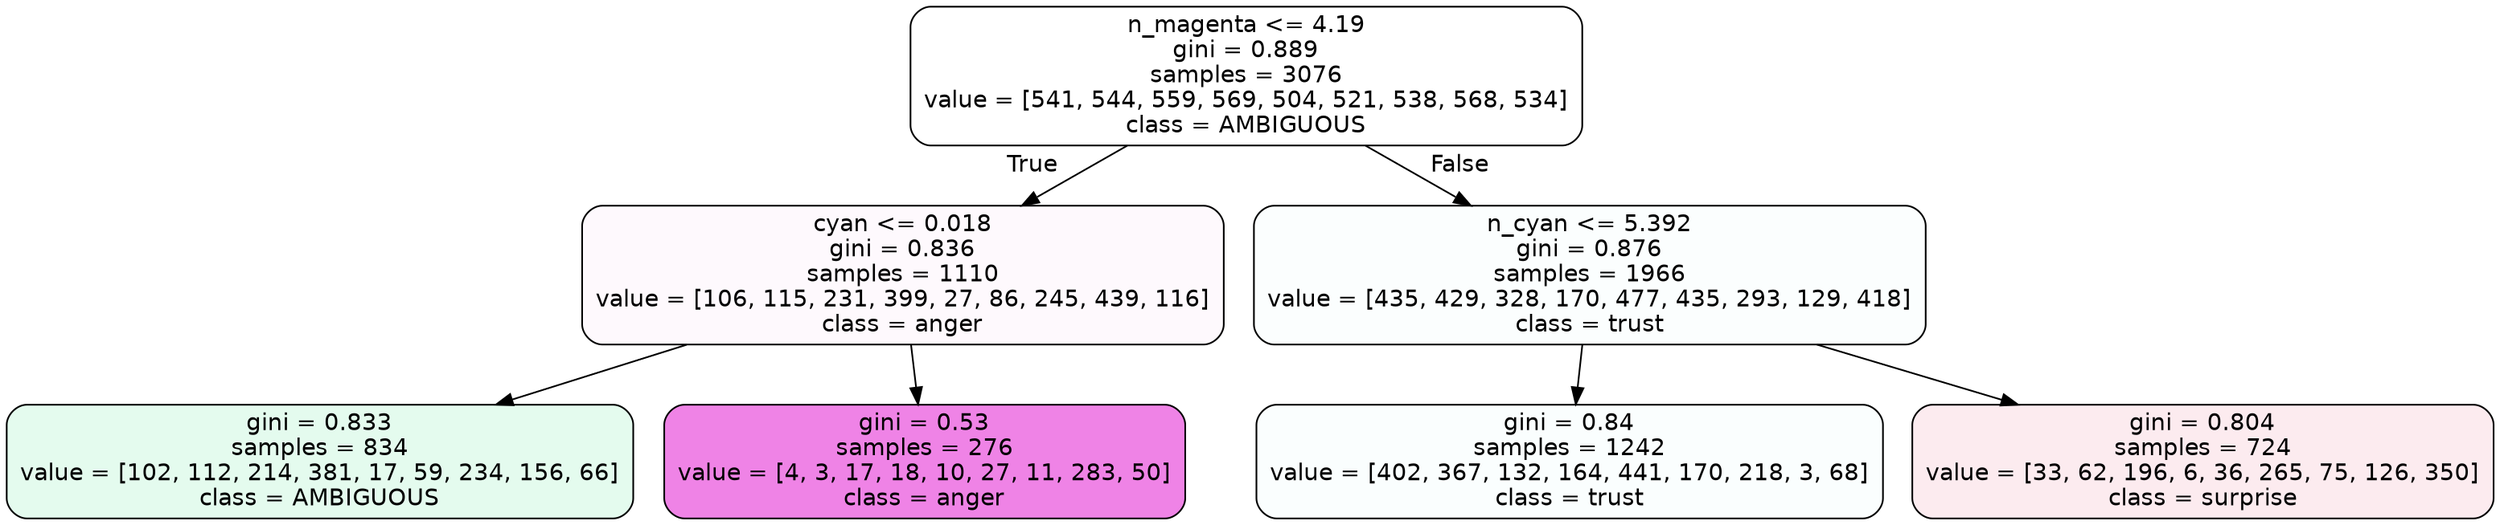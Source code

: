 digraph Tree {
node [shape=box, style="filled, rounded", color="black", fontname=helvetica] ;
edge [fontname=helvetica] ;
0 [label="n_magenta <= 4.19\ngini = 0.889\nsamples = 3076\nvalue = [541, 544, 559, 569, 504, 521, 538, 568, 534]\nclass = AMBIGUOUS", fillcolor="#39e58100"] ;
1 [label="cyan <= 0.018\ngini = 0.836\nsamples = 1110\nvalue = [106, 115, 231, 399, 27, 86, 245, 439, 116]\nclass = anger", fillcolor="#e539d707"] ;
0 -> 1 [labeldistance=2.5, labelangle=45, headlabel="True"] ;
2 [label="gini = 0.833\nsamples = 834\nvalue = [102, 112, 214, 381, 17, 59, 234, 156, 66]\nclass = AMBIGUOUS", fillcolor="#39e58122"] ;
1 -> 2 ;
3 [label="gini = 0.53\nsamples = 276\nvalue = [4, 3, 17, 18, 10, 27, 11, 283, 50]\nclass = anger", fillcolor="#e539d79f"] ;
1 -> 3 ;
4 [label="n_cyan <= 5.392\ngini = 0.876\nsamples = 1966\nvalue = [435, 429, 328, 170, 477, 435, 293, 129, 418]\nclass = trust", fillcolor="#39d7e504"] ;
0 -> 4 [labeldistance=2.5, labelangle=-45, headlabel="False"] ;
5 [label="gini = 0.84\nsamples = 1242\nvalue = [402, 367, 132, 164, 441, 170, 218, 3, 68]\nclass = trust", fillcolor="#39d7e506"] ;
4 -> 5 ;
6 [label="gini = 0.804\nsamples = 724\nvalue = [33, 62, 196, 6, 36, 265, 75, 126, 350]\nclass = surprise", fillcolor="#e5396419"] ;
4 -> 6 ;
}